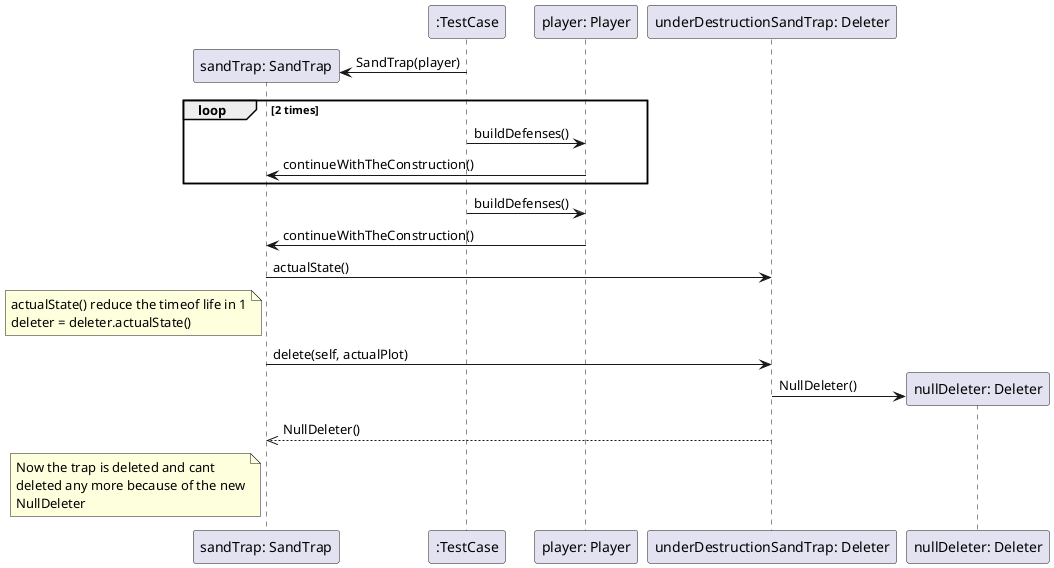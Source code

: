 @startuml
'https://plantuml.com/sequence-diagram



Create "sandTrap: SandTrap"
":TestCase" -> "sandTrap: SandTrap": SandTrap(player)

loop 2 times
":TestCase" -> "player: Player": buildDefenses()
"player: Player" -> "sandTrap: SandTrap": continueWithTheConstruction()
end loop

":TestCase" -> "player: Player": buildDefenses()
"player: Player" -> "sandTrap: SandTrap": continueWithTheConstruction()
"sandTrap: SandTrap" -> "underDestructionSandTrap: Deleter": actualState()
note left "sandTrap: SandTrap"
actualState() reduce the timeof life in 1
deleter = deleter.actualState()
end note
"sandTrap: SandTrap" -> "underDestructionSandTrap: Deleter": delete(self, actualPlot)
Create "nullDeleter: Deleter"
"underDestructionSandTrap: Deleter" -> "nullDeleter: Deleter": NullDeleter()
"underDestructionSandTrap: Deleter" -->>  "sandTrap: SandTrap":  NullDeleter()

note left "sandTrap: SandTrap"
Now the trap is deleted and cant
deleted any more because of the new
NullDeleter
end note

@enduml